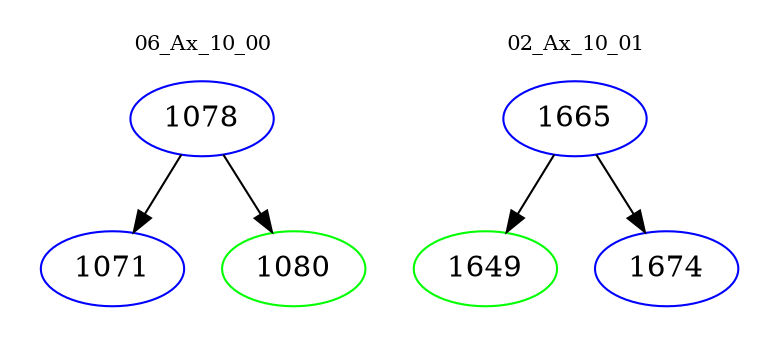 digraph{
subgraph cluster_0 {
color = white
label = "06_Ax_10_00";
fontsize=10;
T0_1078 [label="1078", color="blue"]
T0_1078 -> T0_1071 [color="black"]
T0_1071 [label="1071", color="blue"]
T0_1078 -> T0_1080 [color="black"]
T0_1080 [label="1080", color="green"]
}
subgraph cluster_1 {
color = white
label = "02_Ax_10_01";
fontsize=10;
T1_1665 [label="1665", color="blue"]
T1_1665 -> T1_1649 [color="black"]
T1_1649 [label="1649", color="green"]
T1_1665 -> T1_1674 [color="black"]
T1_1674 [label="1674", color="blue"]
}
}
